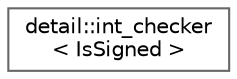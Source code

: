 digraph "类继承关系图"
{
 // LATEX_PDF_SIZE
  bgcolor="transparent";
  edge [fontname=Helvetica,fontsize=10,labelfontname=Helvetica,labelfontsize=10];
  node [fontname=Helvetica,fontsize=10,shape=box,height=0.2,width=0.4];
  rankdir="LR";
  Node0 [id="Node000000",label="detail::int_checker\l\< IsSigned \>",height=0.2,width=0.4,color="grey40", fillcolor="white", style="filled",URL="$structdetail_1_1int__checker.html",tooltip=" "];
}

